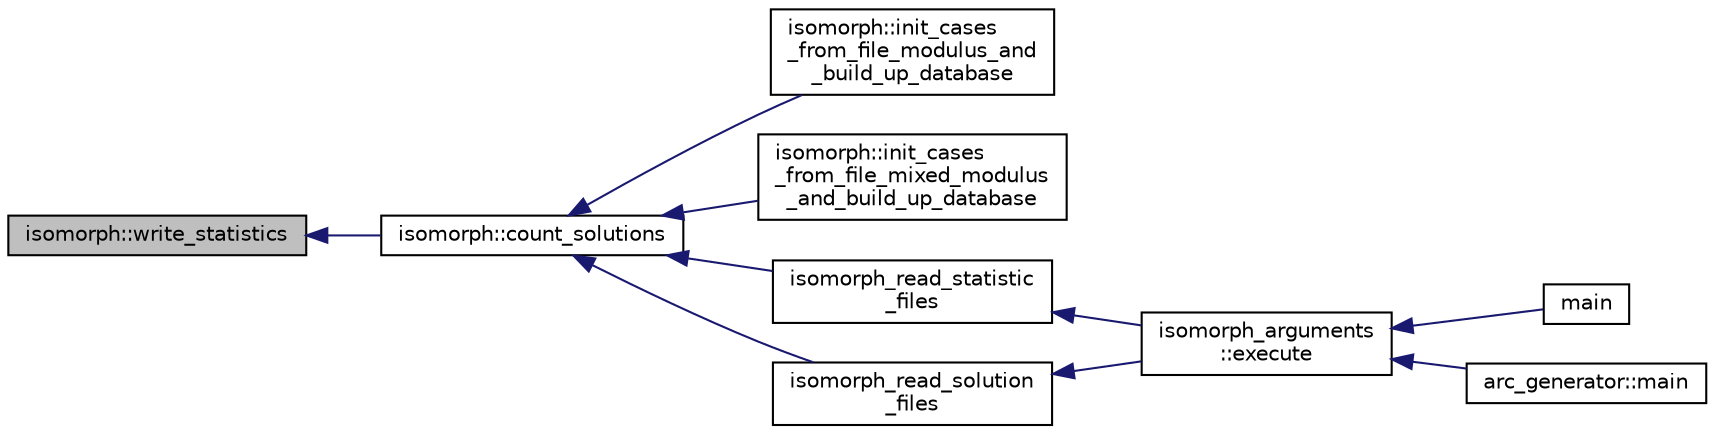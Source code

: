 digraph "isomorph::write_statistics"
{
  edge [fontname="Helvetica",fontsize="10",labelfontname="Helvetica",labelfontsize="10"];
  node [fontname="Helvetica",fontsize="10",shape=record];
  rankdir="LR";
  Node15499 [label="isomorph::write_statistics",height=0.2,width=0.4,color="black", fillcolor="grey75", style="filled", fontcolor="black"];
  Node15499 -> Node15500 [dir="back",color="midnightblue",fontsize="10",style="solid",fontname="Helvetica"];
  Node15500 [label="isomorph::count_solutions",height=0.2,width=0.4,color="black", fillcolor="white", style="filled",URL="$d3/d5f/classisomorph.html#a894cb7cc3e1ce703af74cb8e7aade287"];
  Node15500 -> Node15501 [dir="back",color="midnightblue",fontsize="10",style="solid",fontname="Helvetica"];
  Node15501 [label="isomorph::init_cases\l_from_file_modulus_and\l_build_up_database",height=0.2,width=0.4,color="black", fillcolor="white", style="filled",URL="$d3/d5f/classisomorph.html#a42c6ebeadb51263d8ae8c1bdaae3ebbd"];
  Node15500 -> Node15502 [dir="back",color="midnightblue",fontsize="10",style="solid",fontname="Helvetica"];
  Node15502 [label="isomorph::init_cases\l_from_file_mixed_modulus\l_and_build_up_database",height=0.2,width=0.4,color="black", fillcolor="white", style="filled",URL="$d3/d5f/classisomorph.html#acae208131143734575c088b5f50123f6"];
  Node15500 -> Node15503 [dir="back",color="midnightblue",fontsize="10",style="solid",fontname="Helvetica"];
  Node15503 [label="isomorph_read_statistic\l_files",height=0.2,width=0.4,color="black", fillcolor="white", style="filled",URL="$d4/d7e/isomorph__global_8_c.html#a78a6ee9d7dee4708fc721374bdebfa83"];
  Node15503 -> Node15504 [dir="back",color="midnightblue",fontsize="10",style="solid",fontname="Helvetica"];
  Node15504 [label="isomorph_arguments\l::execute",height=0.2,width=0.4,color="black", fillcolor="white", style="filled",URL="$d5/de4/classisomorph__arguments.html#aa85e472d14906abdd5672dc66027583e"];
  Node15504 -> Node15505 [dir="back",color="midnightblue",fontsize="10",style="solid",fontname="Helvetica"];
  Node15505 [label="main",height=0.2,width=0.4,color="black", fillcolor="white", style="filled",URL="$d1/d5e/blt__main_8_c.html#a217dbf8b442f20279ea00b898af96f52"];
  Node15504 -> Node15506 [dir="back",color="midnightblue",fontsize="10",style="solid",fontname="Helvetica"];
  Node15506 [label="arc_generator::main",height=0.2,width=0.4,color="black", fillcolor="white", style="filled",URL="$d4/d21/classarc__generator.html#ad80140b51b165dad1fe6ab232be7829a"];
  Node15500 -> Node15507 [dir="back",color="midnightblue",fontsize="10",style="solid",fontname="Helvetica"];
  Node15507 [label="isomorph_read_solution\l_files",height=0.2,width=0.4,color="black", fillcolor="white", style="filled",URL="$d4/d7e/isomorph__global_8_c.html#a697da824ab34db5c830530fb3c97df24"];
  Node15507 -> Node15504 [dir="back",color="midnightblue",fontsize="10",style="solid",fontname="Helvetica"];
}
